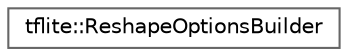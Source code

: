 digraph "Graphical Class Hierarchy"
{
 // LATEX_PDF_SIZE
  bgcolor="transparent";
  edge [fontname=Helvetica,fontsize=10,labelfontname=Helvetica,labelfontsize=10];
  node [fontname=Helvetica,fontsize=10,shape=box,height=0.2,width=0.4];
  rankdir="LR";
  Node0 [id="Node000000",label="tflite::ReshapeOptionsBuilder",height=0.2,width=0.4,color="grey40", fillcolor="white", style="filled",URL="$structtflite_1_1_reshape_options_builder.html",tooltip=" "];
}
